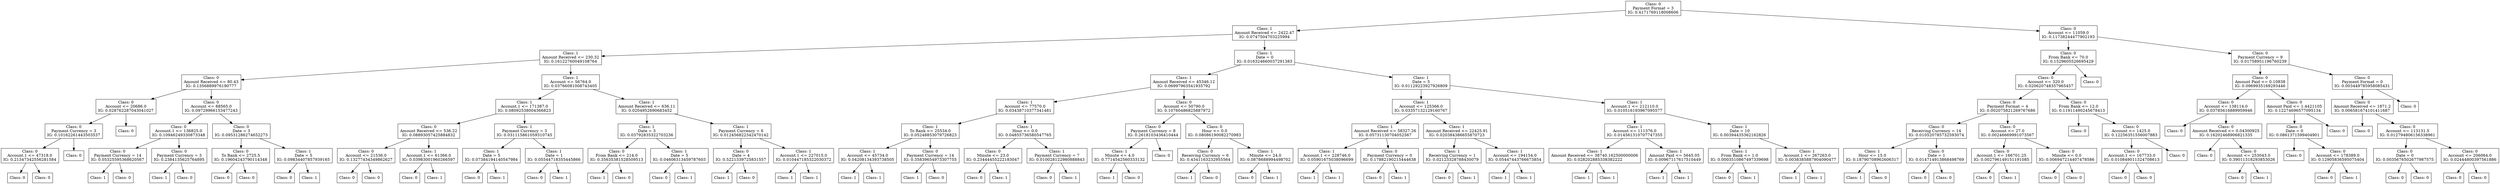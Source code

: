 digraph DecisionTree {
	rankdir=TD;
	node [shape=box];
	1647010769184 [label="Class: 0
Payment Format = 3
IG: 0.4171769118008606"];
	1647010765200 [label="Class: 1
Amount Received <= 2422.47
IG: 0.0747504703225994"];
	1647010769184 -> 1647010765200;
	1647010768368 [label="Class: 1
Amount Received <= 230.32
IG: 0.16122760049108764"];
	1647010765200 -> 1647010768368;
	1647010774656 [label="Class: 0
Amount Received <= 80.43
IG: 0.1356889976190777"];
	1647010768368 -> 1647010774656;
	1647010772544 [label="Class: 0
Account <= 20686.0
IG: 0.028762287043041027"];
	1647010774656 -> 1647010772544;
	1647010774128 [label="Class: 0
Payment Currency = 3
IG: 0.10162261443503537"];
	1647010772544 -> 1647010774128;
	1647010767168 [label="Class: 0
Account.1 <= 47318.0
IG: 0.21347342556281584"];
	1647010774128 -> 1647010767168;
	1647010769472 [label="Class: 0
"];
	1647010767168 -> 1647010769472;
	1647010774944 [label="Class: 0
"];
	1647010767168 -> 1647010774944;
	1647010764528 [label="Class: 0
"];
	1647010774128 -> 1647010764528;
	1647010770384 [label="Class: 0
"];
	1647010772544 -> 1647010770384;
	1647010761120 [label="Class: 0
Account <= 88565.0
IG: 0.09729966153477243"];
	1647010774656 -> 1647010761120;
	1647010772448 [label="Class: 0
Account.1 <= 136825.0
IG: 0.10946249330873348"];
	1647010761120 -> 1647010772448;
	1647010770048 [label="Class: 0
Payment Currency = 14
IG: 0.05325595368620567"];
	1647010772448 -> 1647010770048;
	1647010767600 [label="Class: 1
"];
	1647010770048 -> 1647010767600;
	1647010768944 [label="Class: 0
"];
	1647010770048 -> 1647010768944;
	1647010761312 [label="Class: 0
Payment Currency = 3
IG: 0.2384135625764895"];
	1647010772448 -> 1647010761312;
	1647010764288 [label="Class: 1
"];
	1647010761312 -> 1647010764288;
	1647010774752 [label="Class: 0
"];
	1647010761312 -> 1647010774752;
	1647010770096 [label="Class: 0
Date = 3
IG: 0.09531286274652273"];
	1647010761120 -> 1647010770096;
	1647010774608 [label="Class: 0
To Bank <= 2725.5
IG: 0.19604243790114348"];
	1647010770096 -> 1647010774608;
	1647010773648 [label="Class: 0
"];
	1647010774608 -> 1647010773648;
	1647010770192 [label="Class: 0
"];
	1647010774608 -> 1647010770192;
	1647010768896 [label="Class: 1
Date = 5
IG: 0.09834407857939165"];
	1647010770096 -> 1647010768896;
	1647010766208 [label="Class: 0
"];
	1647010768896 -> 1647010766208;
	1647010770240 [label="Class: 1
"];
	1647010768896 -> 1647010770240;
	1647010773024 [label="Class: 1
Account <= 56764.0
IG: 0.03766081008743405"];
	1647010768368 -> 1647010773024;
	1647010771680 [label="Class: 1
Account.1 <= 171387.0
IG: 0.08092538004366823"];
	1647010773024 -> 1647010771680;
	1647010767840 [label="Class: 0
Amount Received <= 536.22
IG: 0.08893057425884832"];
	1647010771680 -> 1647010767840;
	1647010774560 [label="Class: 0
Account <= 21536.0
IG: 0.13277434349862627"];
	1647010767840 -> 1647010774560;
	1647010773504 [label="Class: 0
"];
	1647010774560 -> 1647010773504;
	1647010769568 [label="Class: 0
"];
	1647010774560 -> 1647010769568;
	1647010765632 [label="Class: 1
Account.1 <= 61366.0
IG: 0.03983001960266597"];
	1647010767840 -> 1647010765632;
	1647010771008 [label="Class: 0
"];
	1647010765632 -> 1647010771008;
	1647010766976 [label="Class: 1
"];
	1647010765632 -> 1647010766976;
	1647010772112 [label="Class: 1
Payment Currency = 3
IG: 0.031115861059310745"];
	1647010771680 -> 1647010772112;
	1647010773072 [label="Class: 1
Date = 5
IG: 0.07384194140547984"];
	1647010772112 -> 1647010773072;
	1647010771632 [label="Class: 0
"];
	1647010773072 -> 1647010771632;
	1647010763040 [label="Class: 1
"];
	1647010773072 -> 1647010763040;
	1647010766736 [label="Class: 1
Date = 1
IG: 0.05544718355445866"];
	1647010772112 -> 1647010766736;
	1647010774416 [label="Class: 0
"];
	1647010766736 -> 1647010774416;
	1647010773888 [label="Class: 1
"];
	1647010766736 -> 1647010773888;
	1647010764144 [label="Class: 1
Amount Received <= 636.11
IG: 0.0204952690683452"];
	1647010773024 -> 1647010764144;
	1647010773264 [label="Class: 1
Date = 3
IG: 0.03792835322703236"];
	1647010764144 -> 1647010773264;
	1647010774992 [label="Class: 0
From Bank <= 214.0
IG: 0.35635381528509513"];
	1647010773264 -> 1647010774992;
	1647344091632 [label="Class: 1
"];
	1647010774992 -> 1647344091632;
	1647344093264 [label="Class: 0
"];
	1647010774992 -> 1647344093264;
	1647010774080 [label="Class: 1
Date = 5
IG: 0.04606313459787603"];
	1647010773264 -> 1647010774080;
	1647344100464 [label="Class: 0
"];
	1647010774080 -> 1647344100464;
	1647344094368 [label="Class: 1
"];
	1647010774080 -> 1647344094368;
	1647010768512 [label="Class: 1
Payment Currency = 6
IG: 0.012456822342470142"];
	1647010764144 -> 1647010768512;
	1647344096528 [label="Class: 0
Date = 4
IG: 0.5221339725831557"];
	1647010768512 -> 1647344096528;
	1647344104880 [label="Class: 1
"];
	1647344096528 -> 1647344104880;
	1647344101280 [label="Class: 0
"];
	1647344096528 -> 1647344101280;
	1647344095184 [label="Class: 1
Account.1 <= 227015.0
IG: 0.010447185322030372"];
	1647010768512 -> 1647344095184;
	1647344100080 [label="Class: 1
"];
	1647344095184 -> 1647344100080;
	1647344092784 [label="Class: 1
"];
	1647344095184 -> 1647344092784;
	1647010769520 [label="Class: 1
Date = 0
IG: 0.016324660037291383"];
	1647010765200 -> 1647010769520;
	1647344091248 [label="Class: 1
Amount Received <= 45346.12
IG: 0.06997963541935792"];
	1647010769520 -> 1647344091248;
	1647010767264 [label="Class: 1
Account <= 77570.0
IG: 0.03438710377341481"];
	1647344091248 -> 1647010767264;
	1647344095616 [label="Class: 1
To Bank <= 25534.0
IG: 0.05248853079726823"];
	1647010767264 -> 1647344095616;
	1647344104064 [label="Class: 1
Account <= 45734.0
IG: 0.04208134393738505"];
	1647344095616 -> 1647344104064;
	1647344097200 [label="Class: 1
"];
	1647344104064 -> 1647344097200;
	1647344093600 [label="Class: 1
"];
	1647344104064 -> 1647344093600;
	1647344095760 [label="Class: 0
Payment Currency = 14
IG: 0.35839654973307755"];
	1647344095616 -> 1647344095760;
	1647344091296 [label="Class: 1
"];
	1647344095760 -> 1647344091296;
	1647344096912 [label="Class: 0
"];
	1647344095760 -> 1647344096912;
	1647344095472 [label="Class: 1
Hour <= 0.0
IG: 0.04855736580547765"];
	1647010767264 -> 1647344095472;
	1647344092304 [label="Class: 0
Minute <= 23.0
IG: 0.23444455222183047"];
	1647344095472 -> 1647344092304;
	1647344102576 [label="Class: 0
"];
	1647344092304 -> 1647344102576;
	1647344096864 [label="Class: 1
"];
	1647344092304 -> 1647344096864;
	1647344101904 [label="Class: 1
Payment Currency = 7
IG: 0.010028122980888843"];
	1647344095472 -> 1647344101904;
	1647344092208 [label="Class: 0
"];
	1647344101904 -> 1647344092208;
	1647344093648 [label="Class: 1
"];
	1647344101904 -> 1647344093648;
	1647344095328 [label="Class: 0
Account <= 50790.0
IG: 0.10760486825887972"];
	1647344091248 -> 1647344095328;
	1647344100752 [label="Class: 0
Payment Currency = 8
IG: 0.2618103436410444"];
	1647344095328 -> 1647344100752;
	1647344094176 [label="Class: 1
Minute <= 4.0
IG: 0.7714542560333132"];
	1647344100752 -> 1647344094176;
	1647344098208 [label="Class: 1
"];
	1647344094176 -> 1647344098208;
	1647344096144 [label="Class: 0
"];
	1647344094176 -> 1647344096144;
	1647344093840 [label="Class: 0
"];
	1647344100752 -> 1647344093840;
	1647344095904 [label="Class: 0
Hour <= 0.0
IG: 0.08086190082270983"];
	1647344095328 -> 1647344095904;
	1647344101760 [label="Class: 0
Receiving Currency = 6
IG: 0.4341163232955564"];
	1647344095904 -> 1647344101760;
	1647344098160 [label="Class: 1
"];
	1647344101760 -> 1647344098160;
	1647344103488 [label="Class: 0
"];
	1647344101760 -> 1647344103488;
	1647344097488 [label="Class: 1
Minute <= 24.0
IG: 0.0878688994498702"];
	1647344095904 -> 1647344097488;
	1647344096000 [label="Class: 0
"];
	1647344097488 -> 1647344096000;
	1647344098976 [label="Class: 1
"];
	1647344097488 -> 1647344098976;
	1647344092544 [label="Class: 1
Date = 5
IG: 0.01129223927926809"];
	1647010769520 -> 1647344092544;
	1647344103392 [label="Class: 1
Account <= 125366.0
IG: 0.03357132129160767"];
	1647344092544 -> 1647344103392;
	1647344091200 [label="Class: 1
Amount Received <= 58327.26
IG: 0.05731130704052567"];
	1647344103392 -> 1647344091200;
	1647344100704 [label="Class: 1
Account.1 <= 228746.0
IG: 0.05901675038096699"];
	1647344091200 -> 1647344100704;
	1647344097584 [label="Class: 1
"];
	1647344100704 -> 1647344097584;
	1647344096096 [label="Class: 1
"];
	1647344100704 -> 1647344096096;
	1647344091872 [label="Class: 0
Payment Currency = 0
IG: 0.17882190215444638"];
	1647344091200 -> 1647344091872;
	1647344100224 [label="Class: 0
"];
	1647344091872 -> 1647344100224;
	1647344094032 [label="Class: 1
"];
	1647344091872 -> 1647344094032;
	1647344100176 [label="Class: 1
Amount Received <= 22425.91
IG: 0.020384386655870723"];
	1647344103392 -> 1647344100176;
	1647344092256 [label="Class: 1
Receiving Currency = 1
IG: 0.02123328788430079"];
	1647344100176 -> 1647344092256;
	1647344104832 [label="Class: 0
"];
	1647344092256 -> 1647344104832;
	1647344100368 [label="Class: 1
"];
	1647344092256 -> 1647344100368;
	1647344100320 [label="Class: 1
Account <= 194154.0
IG: 0.05447443766673854"];
	1647344100176 -> 1647344100320;
	1647344095040 [label="Class: 1
"];
	1647344100320 -> 1647344095040;
	1647344097008 [label="Class: 1
"];
	1647344100320 -> 1647344097008;
	1647344095568 [label="Class: 1
Account.1 <= 212110.0
IG: 0.010516193967095577"];
	1647344092544 -> 1647344095568;
	1647344092400 [label="Class: 1
Account <= 111376.0
IG: 0.014561310707747355"];
	1647344095568 -> 1647344092400;
	1647344093408 [label="Class: 1
Amount Received <= 38740.162500000006
IG: 0.028202885338382222"];
	1647344092400 -> 1647344093408;
	1647344104736 [label="Class: 1
"];
	1647344093408 -> 1647344104736;
	1647344093504 [label="Class: 1
"];
	1647344093408 -> 1647344093504;
	1647344092736 [label="Class: 1
Amount Paid <= 5645.05
IG: 0.00967117617510449"];
	1647344092400 -> 1647344092736;
	1647344096384 [label="Class: 1
"];
	1647344092736 -> 1647344096384;
	1647344103056 [label="Class: 1
"];
	1647344092736 -> 1647344103056;
	1647344095376 [label="Class: 1
Date = 10
IG: 0.00394435362162826"];
	1647344095568 -> 1647344095376;
	1647344094752 [label="Class: 1
From Bank <= 1.0
IG: 0.0003510867497339698"];
	1647344095376 -> 1647344094752;
	1647344106128 [label="Class: 0
"];
	1647344094752 -> 1647344106128;
	1647344093552 [label="Class: 1
"];
	1647344094752 -> 1647344093552;
	1647344095088 [label="Class: 1
Account.1 <= 267263.0
IG: 0.0038385887904090477"];
	1647344095376 -> 1647344095088;
	1647344098832 [label="Class: 1
"];
	1647344095088 -> 1647344098832;
	1647344092448 [label="Class: 1
"];
	1647344095088 -> 1647344092448;
	1647010770816 [label="Class: 0
Account <= 11059.0
IG: 0.11738244477902193"];
	1647010769184 -> 1647010770816;
	1647344096192 [label="Class: 0
From Bank <= 70.0
IG: 0.1529605526695429"];
	1647010770816 -> 1647344096192;
	1647344093168 [label="Class: 0
Account <= 320.0
IG: 0.020620748357965457"];
	1647344096192 -> 1647344093168;
	1647344092880 [label="Class: 0
Payment Format = 4
IG: 0.002075821269767686"];
	1647344093168 -> 1647344092880;
	1647344102384 [label="Class: 0
Receiving Currency = 14
IG: 0.010520785732593074"];
	1647344092880 -> 1647344102384;
	1647344093216 [label="Class: 1
Hour <= 15.0
IG: 0.18790708962606317"];
	1647344102384 -> 1647344093216;
	1647344092928 [label="Class: 1
"];
	1647344093216 -> 1647344092928;
	1647344094224 [label="Class: 0
"];
	1647344093216 -> 1647344094224;
	1647344091344 [label="Class: 0
Date = 1
IG: 0.014714913868498769"];
	1647344102384 -> 1647344091344;
	1647344101808 [label="Class: 0
"];
	1647344091344 -> 1647344101808;
	1647344102000 [label="Class: 0
"];
	1647344091344 -> 1647344102000;
	1647344097104 [label="Class: 0
Account <= 27.0
IG: 0.00246669991073567"];
	1647344092880 -> 1647344097104;
	1647344095712 [label="Class: 0
Account.1 <= 166701.25
IG: 0.002796149151191085"];
	1647344097104 -> 1647344095712;
	1647344091392 [label="Class: 0
"];
	1647344095712 -> 1647344091392;
	1652195330656 [label="Class: 1
"];
	1647344095712 -> 1652195330656;
	1647344100896 [label="Class: 0
Minute <= 0.0
IG: 0.006947214407478586"];
	1647344097104 -> 1647344100896;
	1652195329936 [label="Class: 0
"];
	1647344100896 -> 1652195329936;
	1652195328880 [label="Class: 0
"];
	1647344100896 -> 1652195328880;
	1647344103296 [label="Class: 0
From Bank <= 12.0
IG: 0.11911490245678413"];
	1647344093168 -> 1647344103296;
	1652195329024 [label="Class: 0
"];
	1647344103296 -> 1652195329024;
	1652195330800 [label="Class: 0
Account <= 1425.0
IG: 0.12256351556007883"];
	1647344103296 -> 1652195330800;
	1652195329888 [label="Class: 0
Account.1 <= 167733.0
IG: 0.010849011324708613"];
	1652195330800 -> 1652195329888;
	1652195330752 [label="Class: 0
"];
	1652195329888 -> 1652195330752;
	1652195330896 [label="Class: 0
"];
	1652195329888 -> 1652195330896;
	1652195329168 [label="Class: 0
"];
	1652195330800 -> 1652195329168;
	1647344093888 [label="Class: 0
"];
	1647344096192 -> 1647344093888;
	1647344100512 [label="Class: 0
Payment Currency = 9
IG: 0.01758951196760239"];
	1647010770816 -> 1647344100512;
	1652195329408 [label="Class: 0
Amount Paid <= 0.10838
IG: 0.0969935169293446"];
	1647344100512 -> 1652195329408;
	1652195329216 [label="Class: 0
Account <= 138114.0
IG: 0.03785616889959946"];
	1652195329408 -> 1652195329216;
	1652195330128 [label="Class: 0
"];
	1652195329216 -> 1652195330128;
	1652195328544 [label="Class: 0
Amount Received <= 0.04300925
IG: 0.16202468906821335"];
	1652195329216 -> 1652195328544;
	1652195329840 [label="Class: 0
"];
	1652195328544 -> 1652195329840;
	1652195328160 [label="Class: 0
Account <= 253043.0
IG: 0.39011318293853026"];
	1652195328544 -> 1652195328160;
	1652195328304 [label="Class: 0
"];
	1652195328160 -> 1652195328304;
	1652195331568 [label="Class: 1
"];
	1652195328160 -> 1652195331568;
	1652195330992 [label="Class: 0
Amount Paid <= 1.4421105
IG: 0.12274696577095134"];
	1652195329408 -> 1652195330992;
	1652195329504 [label="Class: 0
Date = 0
IG: 0.0861371599404901"];
	1652195330992 -> 1652195329504;
	1652195329264 [label="Class: 0
"];
	1652195329504 -> 1652195329264;
	1652195331760 [label="Class: 0
Account <= 178389.0
IG: 0.12905836595075404"];
	1652195329504 -> 1652195331760;
	1652195330176 [label="Class: 0
"];
	1652195331760 -> 1652195330176;
	1652195329120 [label="Class: 1
"];
	1652195331760 -> 1652195329120;
	1652195331424 [label="Class: 0
"];
	1652195330992 -> 1652195331424;
	1652195328736 [label="Class: 0
Payment Format = 0
IG: 0.003449785958085431"];
	1647344100512 -> 1652195328736;
	1652195330416 [label="Class: 0
Amount Received <= 1871.2
IG: 0.006581674101411687"];
	1652195328736 -> 1652195330416;
	1652195329552 [label="Class: 0
"];
	1652195330416 -> 1652195329552;
	1652195331616 [label="Class: 0
Account <= 113131.5
IG: 0.012794806156338961"];
	1652195330416 -> 1652195331616;
	1652195331376 [label="Class: 0
Date = 0
IG: 0.0035676502677987575"];
	1652195331616 -> 1652195331376;
	1652195329792 [label="Class: 0
"];
	1652195331376 -> 1652195329792;
	1652195332144 [label="Class: 0
"];
	1652195331376 -> 1652195332144;
	1652195332336 [label="Class: 0
Account <= 206064.0
IG: 0.02444800397561886"];
	1652195331616 -> 1652195332336;
	1652195329456 [label="Class: 0
"];
	1652195332336 -> 1652195329456;
	1652195330512 [label="Class: 0
"];
	1652195332336 -> 1652195330512;
	1652195330368 [label="Class: 0
"];
	1652195328736 -> 1652195330368;
}
